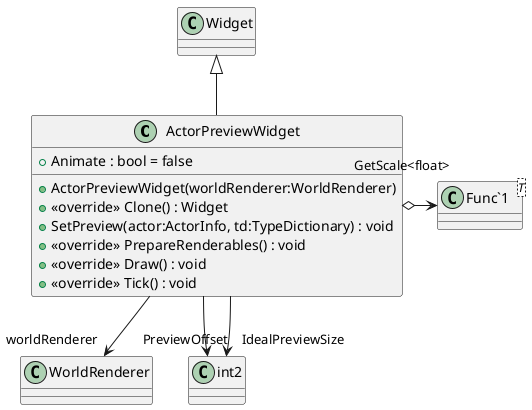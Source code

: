 @startuml
class ActorPreviewWidget {
    + Animate : bool = false
    + ActorPreviewWidget(worldRenderer:WorldRenderer)
    + <<override>> Clone() : Widget
    + SetPreview(actor:ActorInfo, td:TypeDictionary) : void
    + <<override>> PrepareRenderables() : void
    + <<override>> Draw() : void
    + <<override>> Tick() : void
}
class "Func`1"<T> {
}
Widget <|-- ActorPreviewWidget
ActorPreviewWidget o-> "GetScale<float>" "Func`1"
ActorPreviewWidget --> "worldRenderer" WorldRenderer
ActorPreviewWidget --> "PreviewOffset" int2
ActorPreviewWidget --> "IdealPreviewSize" int2
@enduml
